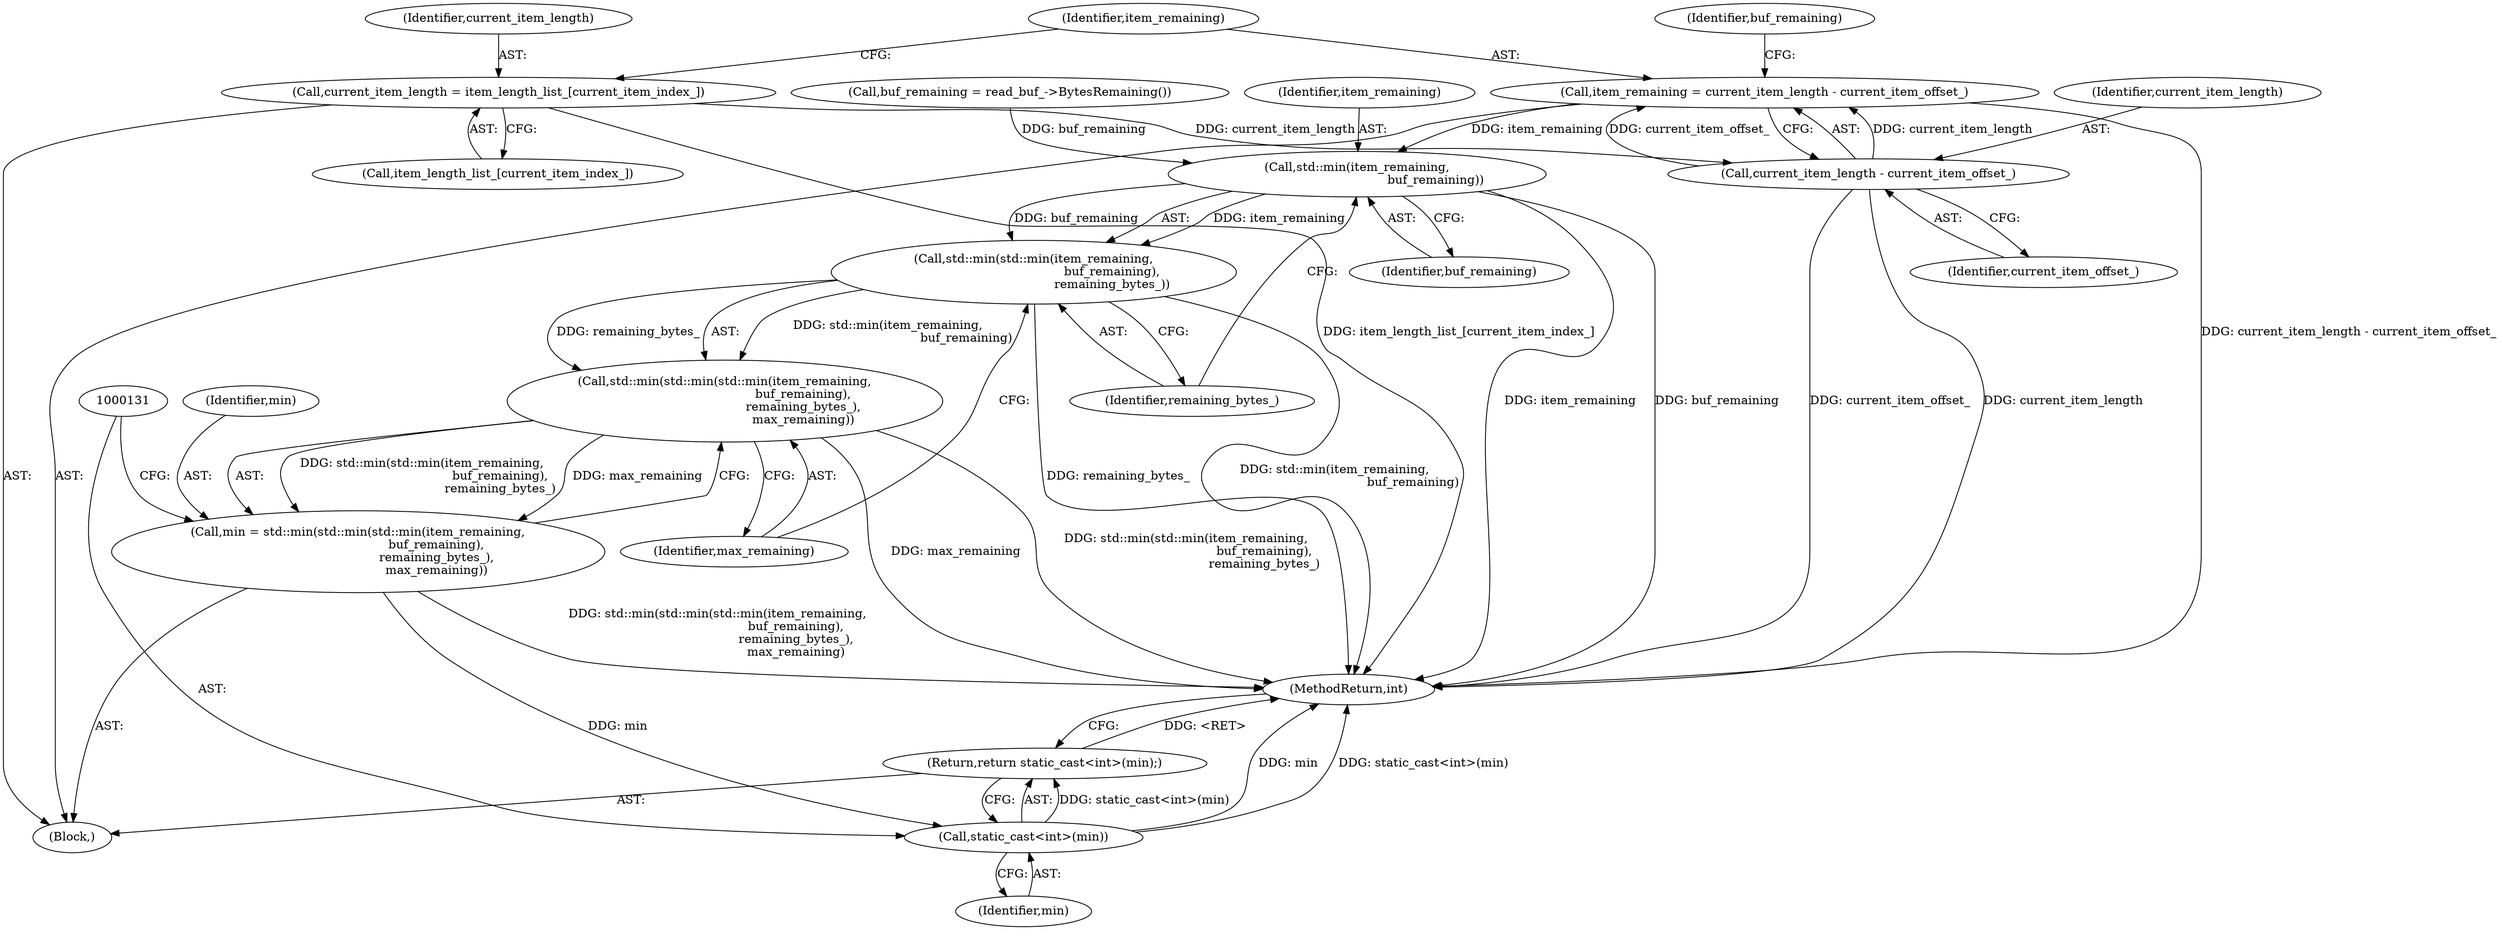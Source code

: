 digraph "0_Chrome_58936737b65052775b67b1409b87edbbbc09f72b@API" {
"1000109" [label="(Call,item_remaining = current_item_length - current_item_offset_)"];
"1000111" [label="(Call,current_item_length - current_item_offset_)"];
"1000103" [label="(Call,current_item_length = item_length_list_[current_item_index_])"];
"1000124" [label="(Call,std::min(item_remaining,\n                                         buf_remaining))"];
"1000123" [label="(Call,std::min(std::min(item_remaining,\n                                         buf_remaining),\n                                         remaining_bytes_))"];
"1000122" [label="(Call,std::min(std::min(std::min(item_remaining,\n                                         buf_remaining),\n                                         remaining_bytes_),\n                                         max_remaining))"];
"1000120" [label="(Call,min = std::min(std::min(std::min(item_remaining,\n                                         buf_remaining),\n                                         remaining_bytes_),\n                                         max_remaining))"];
"1000130" [label="(Call,static_cast<int>(min))"];
"1000129" [label="(Return,return static_cast<int>(min);)"];
"1000121" [label="(Identifier,min)"];
"1000104" [label="(Identifier,current_item_length)"];
"1000110" [label="(Identifier,item_remaining)"];
"1000126" [label="(Identifier,buf_remaining)"];
"1000124" [label="(Call,std::min(item_remaining,\n                                         buf_remaining))"];
"1000113" [label="(Identifier,current_item_offset_)"];
"1000132" [label="(Identifier,min)"];
"1000112" [label="(Identifier,current_item_length)"];
"1000130" [label="(Call,static_cast<int>(min))"];
"1000103" [label="(Call,current_item_length = item_length_list_[current_item_index_])"];
"1000105" [label="(Call,item_length_list_[current_item_index_])"];
"1000115" [label="(Call,buf_remaining = read_buf_->BytesRemaining())"];
"1000122" [label="(Call,std::min(std::min(std::min(item_remaining,\n                                         buf_remaining),\n                                         remaining_bytes_),\n                                         max_remaining))"];
"1000116" [label="(Identifier,buf_remaining)"];
"1000129" [label="(Return,return static_cast<int>(min);)"];
"1000101" [label="(Block,)"];
"1000111" [label="(Call,current_item_length - current_item_offset_)"];
"1000133" [label="(MethodReturn,int)"];
"1000120" [label="(Call,min = std::min(std::min(std::min(item_remaining,\n                                         buf_remaining),\n                                         remaining_bytes_),\n                                         max_remaining))"];
"1000127" [label="(Identifier,remaining_bytes_)"];
"1000109" [label="(Call,item_remaining = current_item_length - current_item_offset_)"];
"1000123" [label="(Call,std::min(std::min(item_remaining,\n                                         buf_remaining),\n                                         remaining_bytes_))"];
"1000125" [label="(Identifier,item_remaining)"];
"1000128" [label="(Identifier,max_remaining)"];
"1000109" -> "1000101"  [label="AST: "];
"1000109" -> "1000111"  [label="CFG: "];
"1000110" -> "1000109"  [label="AST: "];
"1000111" -> "1000109"  [label="AST: "];
"1000116" -> "1000109"  [label="CFG: "];
"1000109" -> "1000133"  [label="DDG: current_item_length - current_item_offset_"];
"1000111" -> "1000109"  [label="DDG: current_item_length"];
"1000111" -> "1000109"  [label="DDG: current_item_offset_"];
"1000109" -> "1000124"  [label="DDG: item_remaining"];
"1000111" -> "1000113"  [label="CFG: "];
"1000112" -> "1000111"  [label="AST: "];
"1000113" -> "1000111"  [label="AST: "];
"1000111" -> "1000133"  [label="DDG: current_item_length"];
"1000111" -> "1000133"  [label="DDG: current_item_offset_"];
"1000103" -> "1000111"  [label="DDG: current_item_length"];
"1000103" -> "1000101"  [label="AST: "];
"1000103" -> "1000105"  [label="CFG: "];
"1000104" -> "1000103"  [label="AST: "];
"1000105" -> "1000103"  [label="AST: "];
"1000110" -> "1000103"  [label="CFG: "];
"1000103" -> "1000133"  [label="DDG: item_length_list_[current_item_index_]"];
"1000124" -> "1000123"  [label="AST: "];
"1000124" -> "1000126"  [label="CFG: "];
"1000125" -> "1000124"  [label="AST: "];
"1000126" -> "1000124"  [label="AST: "];
"1000127" -> "1000124"  [label="CFG: "];
"1000124" -> "1000133"  [label="DDG: item_remaining"];
"1000124" -> "1000133"  [label="DDG: buf_remaining"];
"1000124" -> "1000123"  [label="DDG: item_remaining"];
"1000124" -> "1000123"  [label="DDG: buf_remaining"];
"1000115" -> "1000124"  [label="DDG: buf_remaining"];
"1000123" -> "1000122"  [label="AST: "];
"1000123" -> "1000127"  [label="CFG: "];
"1000127" -> "1000123"  [label="AST: "];
"1000128" -> "1000123"  [label="CFG: "];
"1000123" -> "1000133"  [label="DDG: remaining_bytes_"];
"1000123" -> "1000133"  [label="DDG: std::min(item_remaining,\n                                         buf_remaining)"];
"1000123" -> "1000122"  [label="DDG: std::min(item_remaining,\n                                         buf_remaining)"];
"1000123" -> "1000122"  [label="DDG: remaining_bytes_"];
"1000122" -> "1000120"  [label="AST: "];
"1000122" -> "1000128"  [label="CFG: "];
"1000128" -> "1000122"  [label="AST: "];
"1000120" -> "1000122"  [label="CFG: "];
"1000122" -> "1000133"  [label="DDG: max_remaining"];
"1000122" -> "1000133"  [label="DDG: std::min(std::min(item_remaining,\n                                         buf_remaining),\n                                         remaining_bytes_)"];
"1000122" -> "1000120"  [label="DDG: std::min(std::min(item_remaining,\n                                         buf_remaining),\n                                         remaining_bytes_)"];
"1000122" -> "1000120"  [label="DDG: max_remaining"];
"1000120" -> "1000101"  [label="AST: "];
"1000121" -> "1000120"  [label="AST: "];
"1000131" -> "1000120"  [label="CFG: "];
"1000120" -> "1000133"  [label="DDG: std::min(std::min(std::min(item_remaining,\n                                         buf_remaining),\n                                         remaining_bytes_),\n                                         max_remaining)"];
"1000120" -> "1000130"  [label="DDG: min"];
"1000130" -> "1000129"  [label="AST: "];
"1000130" -> "1000132"  [label="CFG: "];
"1000131" -> "1000130"  [label="AST: "];
"1000132" -> "1000130"  [label="AST: "];
"1000129" -> "1000130"  [label="CFG: "];
"1000130" -> "1000133"  [label="DDG: static_cast<int>(min)"];
"1000130" -> "1000133"  [label="DDG: min"];
"1000130" -> "1000129"  [label="DDG: static_cast<int>(min)"];
"1000129" -> "1000101"  [label="AST: "];
"1000133" -> "1000129"  [label="CFG: "];
"1000129" -> "1000133"  [label="DDG: <RET>"];
}
